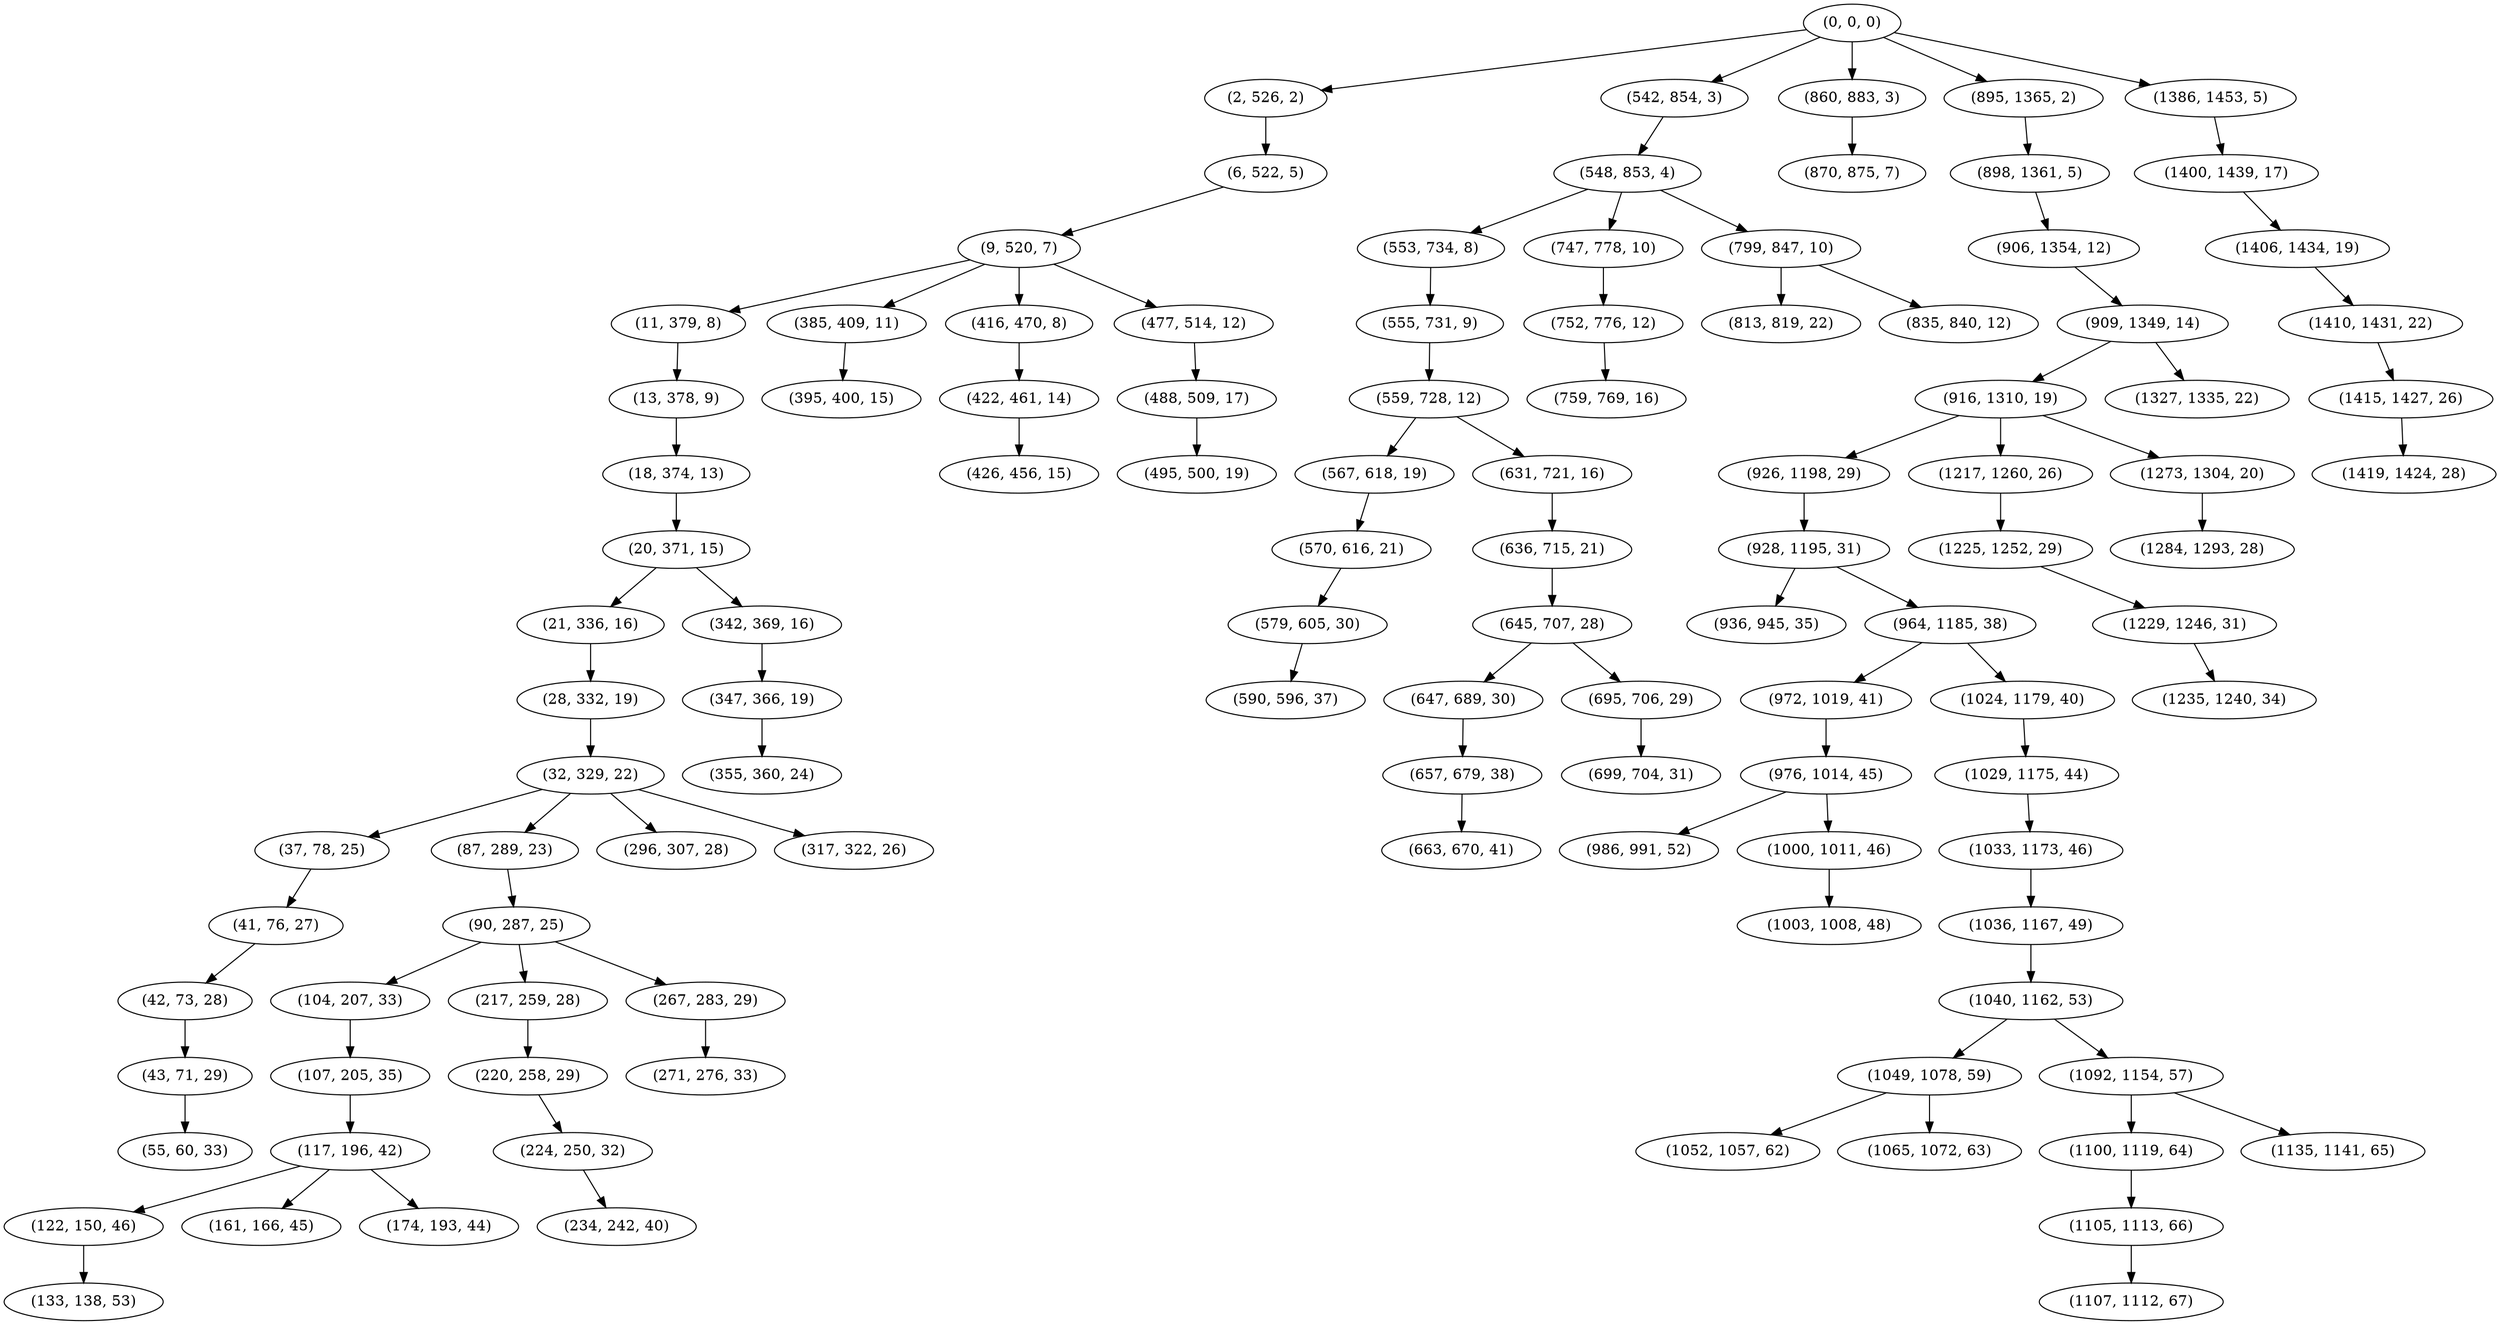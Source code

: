 digraph tree {
    "(0, 0, 0)";
    "(2, 526, 2)";
    "(6, 522, 5)";
    "(9, 520, 7)";
    "(11, 379, 8)";
    "(13, 378, 9)";
    "(18, 374, 13)";
    "(20, 371, 15)";
    "(21, 336, 16)";
    "(28, 332, 19)";
    "(32, 329, 22)";
    "(37, 78, 25)";
    "(41, 76, 27)";
    "(42, 73, 28)";
    "(43, 71, 29)";
    "(55, 60, 33)";
    "(87, 289, 23)";
    "(90, 287, 25)";
    "(104, 207, 33)";
    "(107, 205, 35)";
    "(117, 196, 42)";
    "(122, 150, 46)";
    "(133, 138, 53)";
    "(161, 166, 45)";
    "(174, 193, 44)";
    "(217, 259, 28)";
    "(220, 258, 29)";
    "(224, 250, 32)";
    "(234, 242, 40)";
    "(267, 283, 29)";
    "(271, 276, 33)";
    "(296, 307, 28)";
    "(317, 322, 26)";
    "(342, 369, 16)";
    "(347, 366, 19)";
    "(355, 360, 24)";
    "(385, 409, 11)";
    "(395, 400, 15)";
    "(416, 470, 8)";
    "(422, 461, 14)";
    "(426, 456, 15)";
    "(477, 514, 12)";
    "(488, 509, 17)";
    "(495, 500, 19)";
    "(542, 854, 3)";
    "(548, 853, 4)";
    "(553, 734, 8)";
    "(555, 731, 9)";
    "(559, 728, 12)";
    "(567, 618, 19)";
    "(570, 616, 21)";
    "(579, 605, 30)";
    "(590, 596, 37)";
    "(631, 721, 16)";
    "(636, 715, 21)";
    "(645, 707, 28)";
    "(647, 689, 30)";
    "(657, 679, 38)";
    "(663, 670, 41)";
    "(695, 706, 29)";
    "(699, 704, 31)";
    "(747, 778, 10)";
    "(752, 776, 12)";
    "(759, 769, 16)";
    "(799, 847, 10)";
    "(813, 819, 22)";
    "(835, 840, 12)";
    "(860, 883, 3)";
    "(870, 875, 7)";
    "(895, 1365, 2)";
    "(898, 1361, 5)";
    "(906, 1354, 12)";
    "(909, 1349, 14)";
    "(916, 1310, 19)";
    "(926, 1198, 29)";
    "(928, 1195, 31)";
    "(936, 945, 35)";
    "(964, 1185, 38)";
    "(972, 1019, 41)";
    "(976, 1014, 45)";
    "(986, 991, 52)";
    "(1000, 1011, 46)";
    "(1003, 1008, 48)";
    "(1024, 1179, 40)";
    "(1029, 1175, 44)";
    "(1033, 1173, 46)";
    "(1036, 1167, 49)";
    "(1040, 1162, 53)";
    "(1049, 1078, 59)";
    "(1052, 1057, 62)";
    "(1065, 1072, 63)";
    "(1092, 1154, 57)";
    "(1100, 1119, 64)";
    "(1105, 1113, 66)";
    "(1107, 1112, 67)";
    "(1135, 1141, 65)";
    "(1217, 1260, 26)";
    "(1225, 1252, 29)";
    "(1229, 1246, 31)";
    "(1235, 1240, 34)";
    "(1273, 1304, 20)";
    "(1284, 1293, 28)";
    "(1327, 1335, 22)";
    "(1386, 1453, 5)";
    "(1400, 1439, 17)";
    "(1406, 1434, 19)";
    "(1410, 1431, 22)";
    "(1415, 1427, 26)";
    "(1419, 1424, 28)";
    "(0, 0, 0)" -> "(2, 526, 2)";
    "(0, 0, 0)" -> "(542, 854, 3)";
    "(0, 0, 0)" -> "(860, 883, 3)";
    "(0, 0, 0)" -> "(895, 1365, 2)";
    "(0, 0, 0)" -> "(1386, 1453, 5)";
    "(2, 526, 2)" -> "(6, 522, 5)";
    "(6, 522, 5)" -> "(9, 520, 7)";
    "(9, 520, 7)" -> "(11, 379, 8)";
    "(9, 520, 7)" -> "(385, 409, 11)";
    "(9, 520, 7)" -> "(416, 470, 8)";
    "(9, 520, 7)" -> "(477, 514, 12)";
    "(11, 379, 8)" -> "(13, 378, 9)";
    "(13, 378, 9)" -> "(18, 374, 13)";
    "(18, 374, 13)" -> "(20, 371, 15)";
    "(20, 371, 15)" -> "(21, 336, 16)";
    "(20, 371, 15)" -> "(342, 369, 16)";
    "(21, 336, 16)" -> "(28, 332, 19)";
    "(28, 332, 19)" -> "(32, 329, 22)";
    "(32, 329, 22)" -> "(37, 78, 25)";
    "(32, 329, 22)" -> "(87, 289, 23)";
    "(32, 329, 22)" -> "(296, 307, 28)";
    "(32, 329, 22)" -> "(317, 322, 26)";
    "(37, 78, 25)" -> "(41, 76, 27)";
    "(41, 76, 27)" -> "(42, 73, 28)";
    "(42, 73, 28)" -> "(43, 71, 29)";
    "(43, 71, 29)" -> "(55, 60, 33)";
    "(87, 289, 23)" -> "(90, 287, 25)";
    "(90, 287, 25)" -> "(104, 207, 33)";
    "(90, 287, 25)" -> "(217, 259, 28)";
    "(90, 287, 25)" -> "(267, 283, 29)";
    "(104, 207, 33)" -> "(107, 205, 35)";
    "(107, 205, 35)" -> "(117, 196, 42)";
    "(117, 196, 42)" -> "(122, 150, 46)";
    "(117, 196, 42)" -> "(161, 166, 45)";
    "(117, 196, 42)" -> "(174, 193, 44)";
    "(122, 150, 46)" -> "(133, 138, 53)";
    "(217, 259, 28)" -> "(220, 258, 29)";
    "(220, 258, 29)" -> "(224, 250, 32)";
    "(224, 250, 32)" -> "(234, 242, 40)";
    "(267, 283, 29)" -> "(271, 276, 33)";
    "(342, 369, 16)" -> "(347, 366, 19)";
    "(347, 366, 19)" -> "(355, 360, 24)";
    "(385, 409, 11)" -> "(395, 400, 15)";
    "(416, 470, 8)" -> "(422, 461, 14)";
    "(422, 461, 14)" -> "(426, 456, 15)";
    "(477, 514, 12)" -> "(488, 509, 17)";
    "(488, 509, 17)" -> "(495, 500, 19)";
    "(542, 854, 3)" -> "(548, 853, 4)";
    "(548, 853, 4)" -> "(553, 734, 8)";
    "(548, 853, 4)" -> "(747, 778, 10)";
    "(548, 853, 4)" -> "(799, 847, 10)";
    "(553, 734, 8)" -> "(555, 731, 9)";
    "(555, 731, 9)" -> "(559, 728, 12)";
    "(559, 728, 12)" -> "(567, 618, 19)";
    "(559, 728, 12)" -> "(631, 721, 16)";
    "(567, 618, 19)" -> "(570, 616, 21)";
    "(570, 616, 21)" -> "(579, 605, 30)";
    "(579, 605, 30)" -> "(590, 596, 37)";
    "(631, 721, 16)" -> "(636, 715, 21)";
    "(636, 715, 21)" -> "(645, 707, 28)";
    "(645, 707, 28)" -> "(647, 689, 30)";
    "(645, 707, 28)" -> "(695, 706, 29)";
    "(647, 689, 30)" -> "(657, 679, 38)";
    "(657, 679, 38)" -> "(663, 670, 41)";
    "(695, 706, 29)" -> "(699, 704, 31)";
    "(747, 778, 10)" -> "(752, 776, 12)";
    "(752, 776, 12)" -> "(759, 769, 16)";
    "(799, 847, 10)" -> "(813, 819, 22)";
    "(799, 847, 10)" -> "(835, 840, 12)";
    "(860, 883, 3)" -> "(870, 875, 7)";
    "(895, 1365, 2)" -> "(898, 1361, 5)";
    "(898, 1361, 5)" -> "(906, 1354, 12)";
    "(906, 1354, 12)" -> "(909, 1349, 14)";
    "(909, 1349, 14)" -> "(916, 1310, 19)";
    "(909, 1349, 14)" -> "(1327, 1335, 22)";
    "(916, 1310, 19)" -> "(926, 1198, 29)";
    "(916, 1310, 19)" -> "(1217, 1260, 26)";
    "(916, 1310, 19)" -> "(1273, 1304, 20)";
    "(926, 1198, 29)" -> "(928, 1195, 31)";
    "(928, 1195, 31)" -> "(936, 945, 35)";
    "(928, 1195, 31)" -> "(964, 1185, 38)";
    "(964, 1185, 38)" -> "(972, 1019, 41)";
    "(964, 1185, 38)" -> "(1024, 1179, 40)";
    "(972, 1019, 41)" -> "(976, 1014, 45)";
    "(976, 1014, 45)" -> "(986, 991, 52)";
    "(976, 1014, 45)" -> "(1000, 1011, 46)";
    "(1000, 1011, 46)" -> "(1003, 1008, 48)";
    "(1024, 1179, 40)" -> "(1029, 1175, 44)";
    "(1029, 1175, 44)" -> "(1033, 1173, 46)";
    "(1033, 1173, 46)" -> "(1036, 1167, 49)";
    "(1036, 1167, 49)" -> "(1040, 1162, 53)";
    "(1040, 1162, 53)" -> "(1049, 1078, 59)";
    "(1040, 1162, 53)" -> "(1092, 1154, 57)";
    "(1049, 1078, 59)" -> "(1052, 1057, 62)";
    "(1049, 1078, 59)" -> "(1065, 1072, 63)";
    "(1092, 1154, 57)" -> "(1100, 1119, 64)";
    "(1092, 1154, 57)" -> "(1135, 1141, 65)";
    "(1100, 1119, 64)" -> "(1105, 1113, 66)";
    "(1105, 1113, 66)" -> "(1107, 1112, 67)";
    "(1217, 1260, 26)" -> "(1225, 1252, 29)";
    "(1225, 1252, 29)" -> "(1229, 1246, 31)";
    "(1229, 1246, 31)" -> "(1235, 1240, 34)";
    "(1273, 1304, 20)" -> "(1284, 1293, 28)";
    "(1386, 1453, 5)" -> "(1400, 1439, 17)";
    "(1400, 1439, 17)" -> "(1406, 1434, 19)";
    "(1406, 1434, 19)" -> "(1410, 1431, 22)";
    "(1410, 1431, 22)" -> "(1415, 1427, 26)";
    "(1415, 1427, 26)" -> "(1419, 1424, 28)";
}
